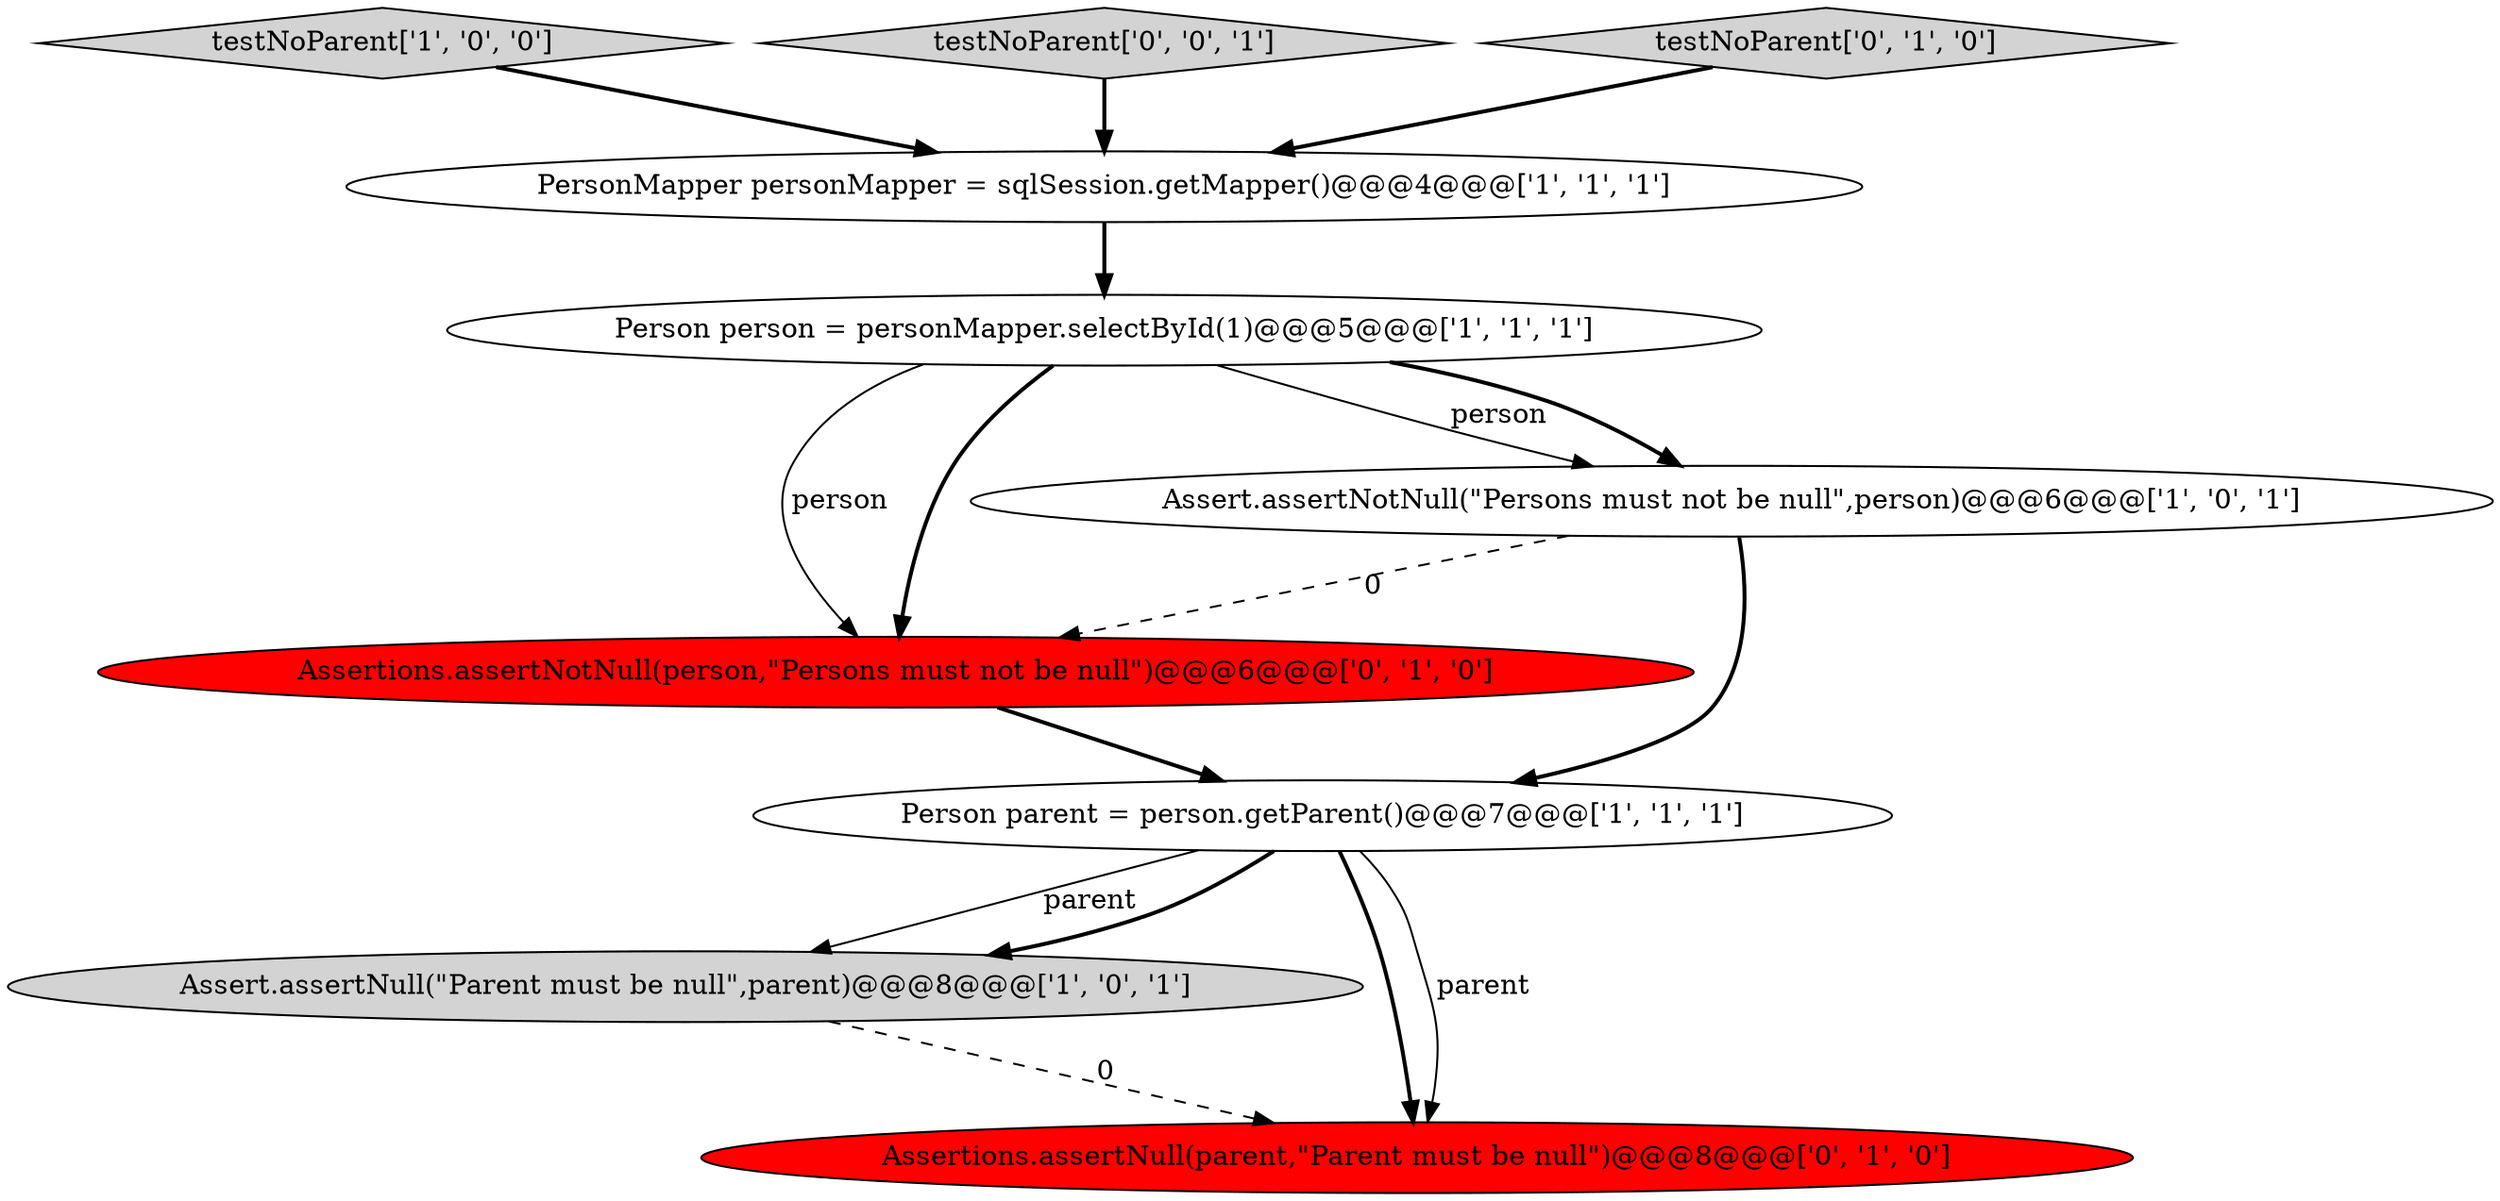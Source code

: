 digraph {
0 [style = filled, label = "Assert.assertNull(\"Parent must be null\",parent)@@@8@@@['1', '0', '1']", fillcolor = lightgray, shape = ellipse image = "AAA0AAABBB1BBB"];
1 [style = filled, label = "testNoParent['1', '0', '0']", fillcolor = lightgray, shape = diamond image = "AAA0AAABBB1BBB"];
9 [style = filled, label = "testNoParent['0', '0', '1']", fillcolor = lightgray, shape = diamond image = "AAA0AAABBB3BBB"];
3 [style = filled, label = "Person person = personMapper.selectById(1)@@@5@@@['1', '1', '1']", fillcolor = white, shape = ellipse image = "AAA0AAABBB1BBB"];
4 [style = filled, label = "PersonMapper personMapper = sqlSession.getMapper()@@@4@@@['1', '1', '1']", fillcolor = white, shape = ellipse image = "AAA0AAABBB1BBB"];
8 [style = filled, label = "Assertions.assertNotNull(person,\"Persons must not be null\")@@@6@@@['0', '1', '0']", fillcolor = red, shape = ellipse image = "AAA1AAABBB2BBB"];
2 [style = filled, label = "Assert.assertNotNull(\"Persons must not be null\",person)@@@6@@@['1', '0', '1']", fillcolor = white, shape = ellipse image = "AAA0AAABBB1BBB"];
7 [style = filled, label = "testNoParent['0', '1', '0']", fillcolor = lightgray, shape = diamond image = "AAA0AAABBB2BBB"];
6 [style = filled, label = "Assertions.assertNull(parent,\"Parent must be null\")@@@8@@@['0', '1', '0']", fillcolor = red, shape = ellipse image = "AAA1AAABBB2BBB"];
5 [style = filled, label = "Person parent = person.getParent()@@@7@@@['1', '1', '1']", fillcolor = white, shape = ellipse image = "AAA0AAABBB1BBB"];
4->3 [style = bold, label=""];
1->4 [style = bold, label=""];
3->2 [style = solid, label="person"];
5->0 [style = solid, label="parent"];
0->6 [style = dashed, label="0"];
7->4 [style = bold, label=""];
5->6 [style = bold, label=""];
3->2 [style = bold, label=""];
5->0 [style = bold, label=""];
8->5 [style = bold, label=""];
3->8 [style = solid, label="person"];
5->6 [style = solid, label="parent"];
2->8 [style = dashed, label="0"];
3->8 [style = bold, label=""];
9->4 [style = bold, label=""];
2->5 [style = bold, label=""];
}
